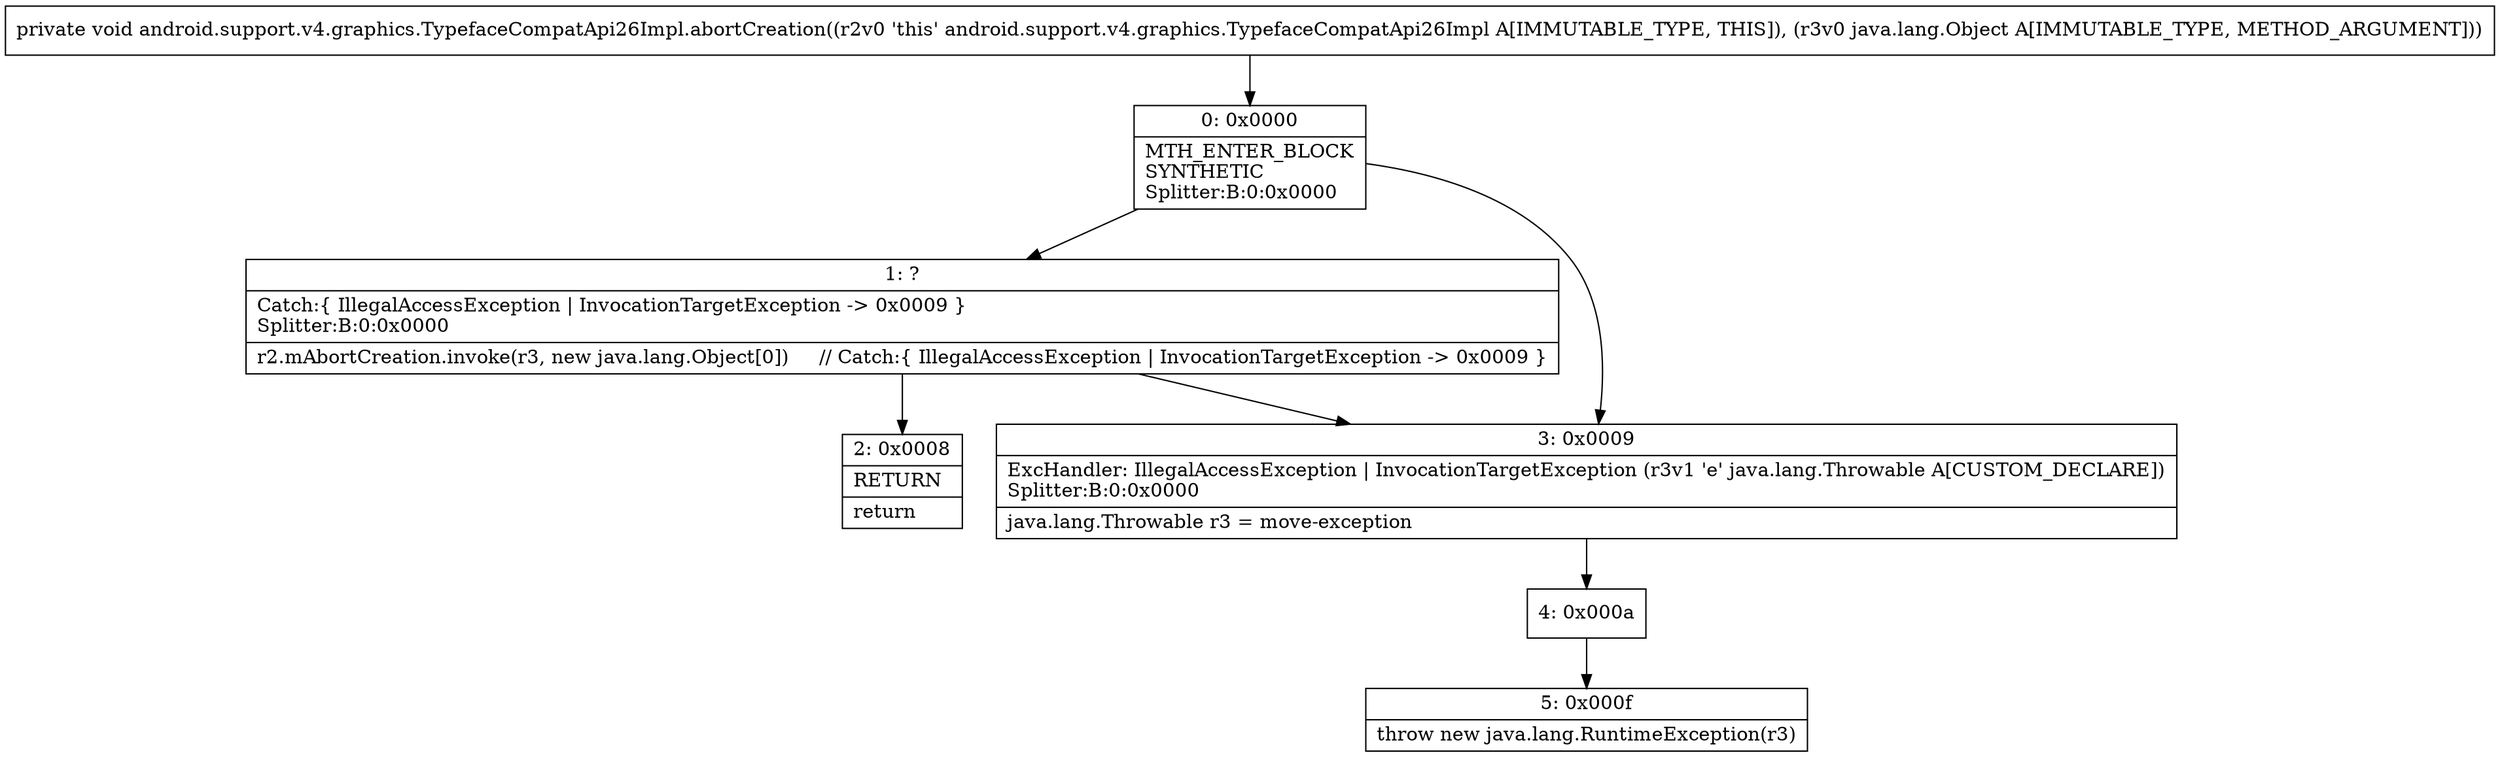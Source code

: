 digraph "CFG forandroid.support.v4.graphics.TypefaceCompatApi26Impl.abortCreation(Ljava\/lang\/Object;)V" {
Node_0 [shape=record,label="{0\:\ 0x0000|MTH_ENTER_BLOCK\lSYNTHETIC\lSplitter:B:0:0x0000\l}"];
Node_1 [shape=record,label="{1\:\ ?|Catch:\{ IllegalAccessException \| InvocationTargetException \-\> 0x0009 \}\lSplitter:B:0:0x0000\l|r2.mAbortCreation.invoke(r3, new java.lang.Object[0])     \/\/ Catch:\{ IllegalAccessException \| InvocationTargetException \-\> 0x0009 \}\l}"];
Node_2 [shape=record,label="{2\:\ 0x0008|RETURN\l|return\l}"];
Node_3 [shape=record,label="{3\:\ 0x0009|ExcHandler: IllegalAccessException \| InvocationTargetException (r3v1 'e' java.lang.Throwable A[CUSTOM_DECLARE])\lSplitter:B:0:0x0000\l|java.lang.Throwable r3 = move\-exception\l}"];
Node_4 [shape=record,label="{4\:\ 0x000a}"];
Node_5 [shape=record,label="{5\:\ 0x000f|throw new java.lang.RuntimeException(r3)\l}"];
MethodNode[shape=record,label="{private void android.support.v4.graphics.TypefaceCompatApi26Impl.abortCreation((r2v0 'this' android.support.v4.graphics.TypefaceCompatApi26Impl A[IMMUTABLE_TYPE, THIS]), (r3v0 java.lang.Object A[IMMUTABLE_TYPE, METHOD_ARGUMENT])) }"];
MethodNode -> Node_0;
Node_0 -> Node_1;
Node_0 -> Node_3;
Node_1 -> Node_2;
Node_1 -> Node_3;
Node_3 -> Node_4;
Node_4 -> Node_5;
}

